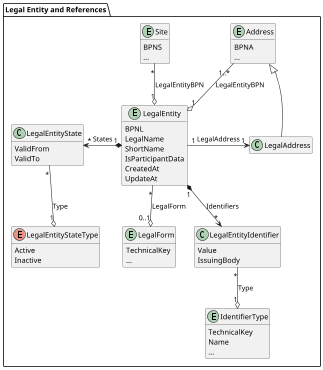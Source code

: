 @startuml legal-entity

skinparam dpi 50

package "Legal Entity and References" {
  entity LegalEntity {
    BPNL
    LegalName
    ShortName
    IsParticipantData
    CreatedAt
    UpdateAt
  }

  entity Site {
      BPNS
      ...
  }

  entity Address {
      BPNA
      ...
  }

  class LegalEntityState {
    ValidFrom
    ValidTo
  }

  enum LegalEntityStateType {
    Active
    Inactive
  }

  class LegalEntityIdentifier {
    Value
    IssuingBody
  }

  entity IdentifierType {
    TechnicalKey
    Name
    ...
  }

  ' taken out from 24.05, as not clear if this is modelled correctly
  ' class Classification {
  '   Value
  '   Code
  ' }

  ' enum ClassificationType {
  '   NACE
  '   NAF
  '   NAICS
  '   SIC
  ' }

  entity LegalForm {
    TechnicalKey
    ...
  }

  class LegalAddress {}

  ' not standardized yet
  ' class ConfidenceCriteria {
  '   SharedByOwner
  '   CheckedByExternalSource
  '   NumberOfSharingMembers
  '   LastConfidenceCheckAt
  '   NextConfidenceCheckAt
  '   ConfidenceLevel
  ' }

  ' not implemented / standardized yet
  ' class LegalEntityScriptVariant {
  '   LegalName
  '   ShortName
  ' }

  ' enum ScriptCode {
  '   Arab
  '   Cyrl
  '   Hans
  '   Jpan
  '   Latn
  '   ...
  ' }

  Address "1..*" -d-o "1" LegalEntity : LegalEntityBPN
  Site "*" -d-o "1" LegalEntity : LegalEntityBPN

  LegalEntity "1" *-l-> "*" LegalEntityState : States
  LegalEntityState "*" -d-o "1" LegalEntityStateType : Type
  
  LegalEntity "1" *-d-> "*" LegalEntityIdentifier : Identifiers
  LegalEntityIdentifier "*" -d-o "1" IdentifierType : Type
  
  ' taken out from 24.05, as not clear if this is modelled correctly
  ' LegalEntity "1" *-d-> "*" Classification : Classifications
  ' Classification "*" -d-o "1" ClassificationType : Type
  
  LegalEntity "*" -d-o "0..1" LegalForm : LegalForm

  LegalEntity "1" -r-> "1" LegalAddress : LegalAddress
  LegalAddress -u-|> Address

  ' not standardized yet
  ' LegalEntity "1" -u-> "1" ConfidenceCriteria : ConfidenceCriteria

  ' not implemented / standardized yet
  ' LegalEntity "1" *--> "*" LegalEntityScriptVariant : ScriptVariants
  ' LegalEntityScriptVariant "*" --o "1" ScriptCode : ScriptCode
}

hide methods
hide LegalAddress members
@enduml